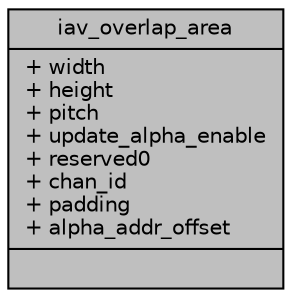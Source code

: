 digraph "iav_overlap_area"
{
 // INTERACTIVE_SVG=YES
 // LATEX_PDF_SIZE
  bgcolor="transparent";
  edge [fontname="Helvetica",fontsize="10",labelfontname="Helvetica",labelfontsize="10"];
  node [fontname="Helvetica",fontsize="10",shape=record];
  Node1 [label="{iav_overlap_area\n|+ width\l+ height\l+ pitch\l+ update_alpha_enable\l+ reserved0\l+ chan_id\l+ padding\l+ alpha_addr_offset\l|}",height=0.2,width=0.4,color="black", fillcolor="grey75", style="filled", fontcolor="black",tooltip=" "];
}
